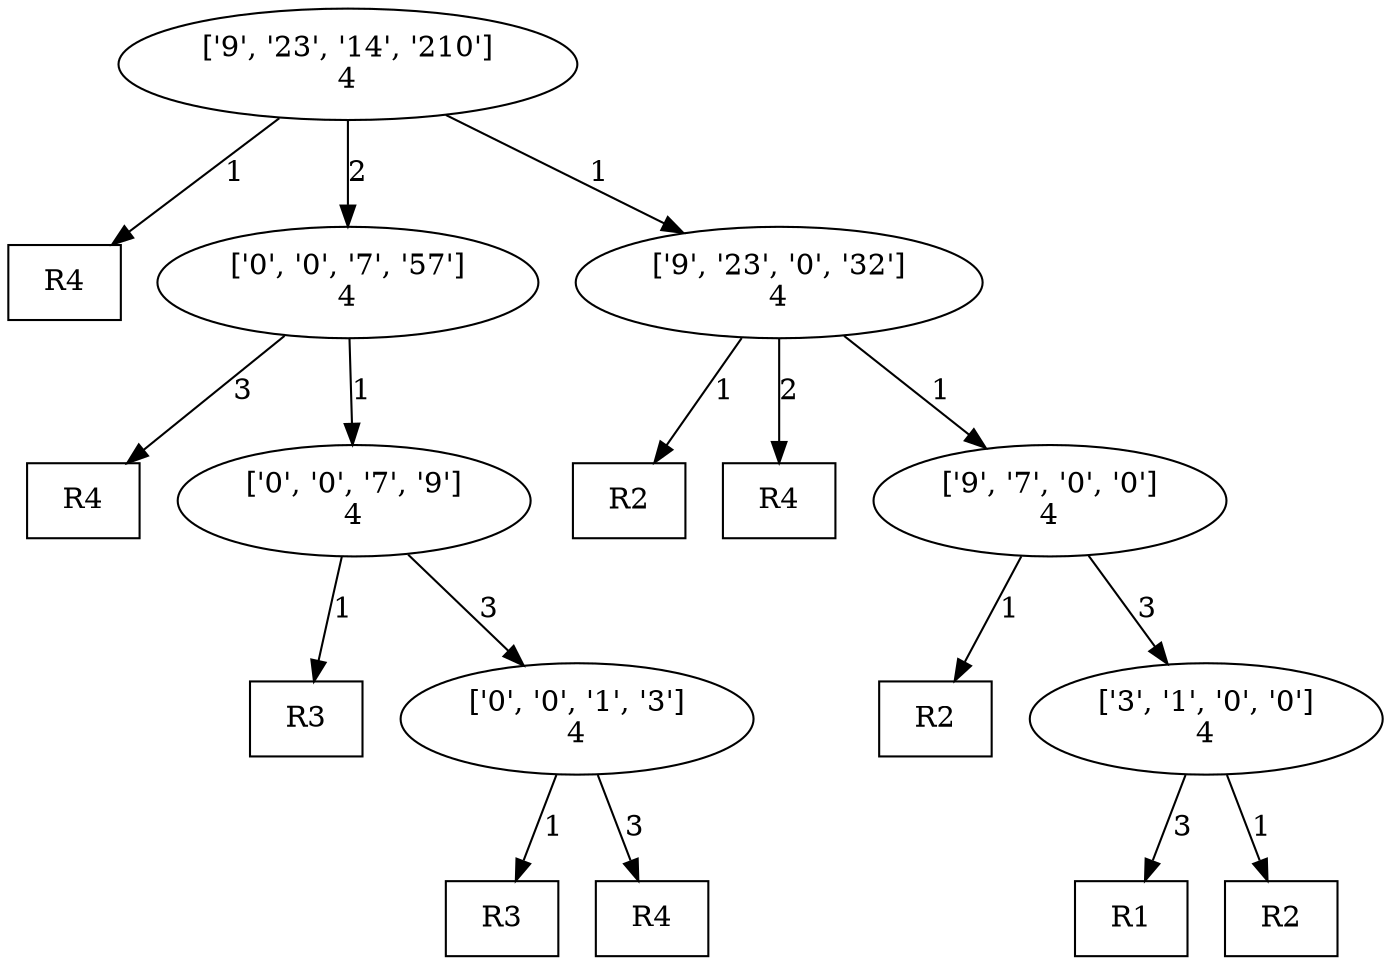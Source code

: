 digraph "DD" { 
graph [ ordering = "out"];
1 [label = "['9', '23', '14', '210']\n4"];
5000 [shape="box",label = "R4"];
1 -> 5000[label =1];2 [label = "['0', '0', '7', '57']\n4"];
5001 [shape="box",label = "R4"];
2 -> 5001[label =3];3 [label = "['9', '23', '0', '32']\n4"];
5002 [shape="box",label = "R2"];
3 -> 5002[label =1];5003 [shape="box",label = "R4"];
3 -> 5003[label =2];4 [label = "['0', '0', '7', '9']\n4"];
5004 [shape="box",label = "R3"];
4 -> 5004[label =1];5 [label = "['9', '7', '0', '0']\n4"];
5005 [shape="box",label = "R2"];
5 -> 5005[label =1];6 [label = "['0', '0', '1', '3']\n4"];
5006 [shape="box",label = "R3"];
6 -> 5006[label =1];5007 [shape="box",label = "R4"];
6 -> 5007[label =3];7 [label = "['3', '1', '0', '0']\n4"];
5008 [shape="box",label = "R1"];
7 -> 5008[label =3];5009 [shape="box",label = "R2"];
7 -> 5009[label =1];1 -> 2[label = 2];
1 -> 3[label = 1];
2 -> 4[label = 1];
3 -> 5[label = 1];
4 -> 6[label = 3];
5 -> 7[label = 3];
}
